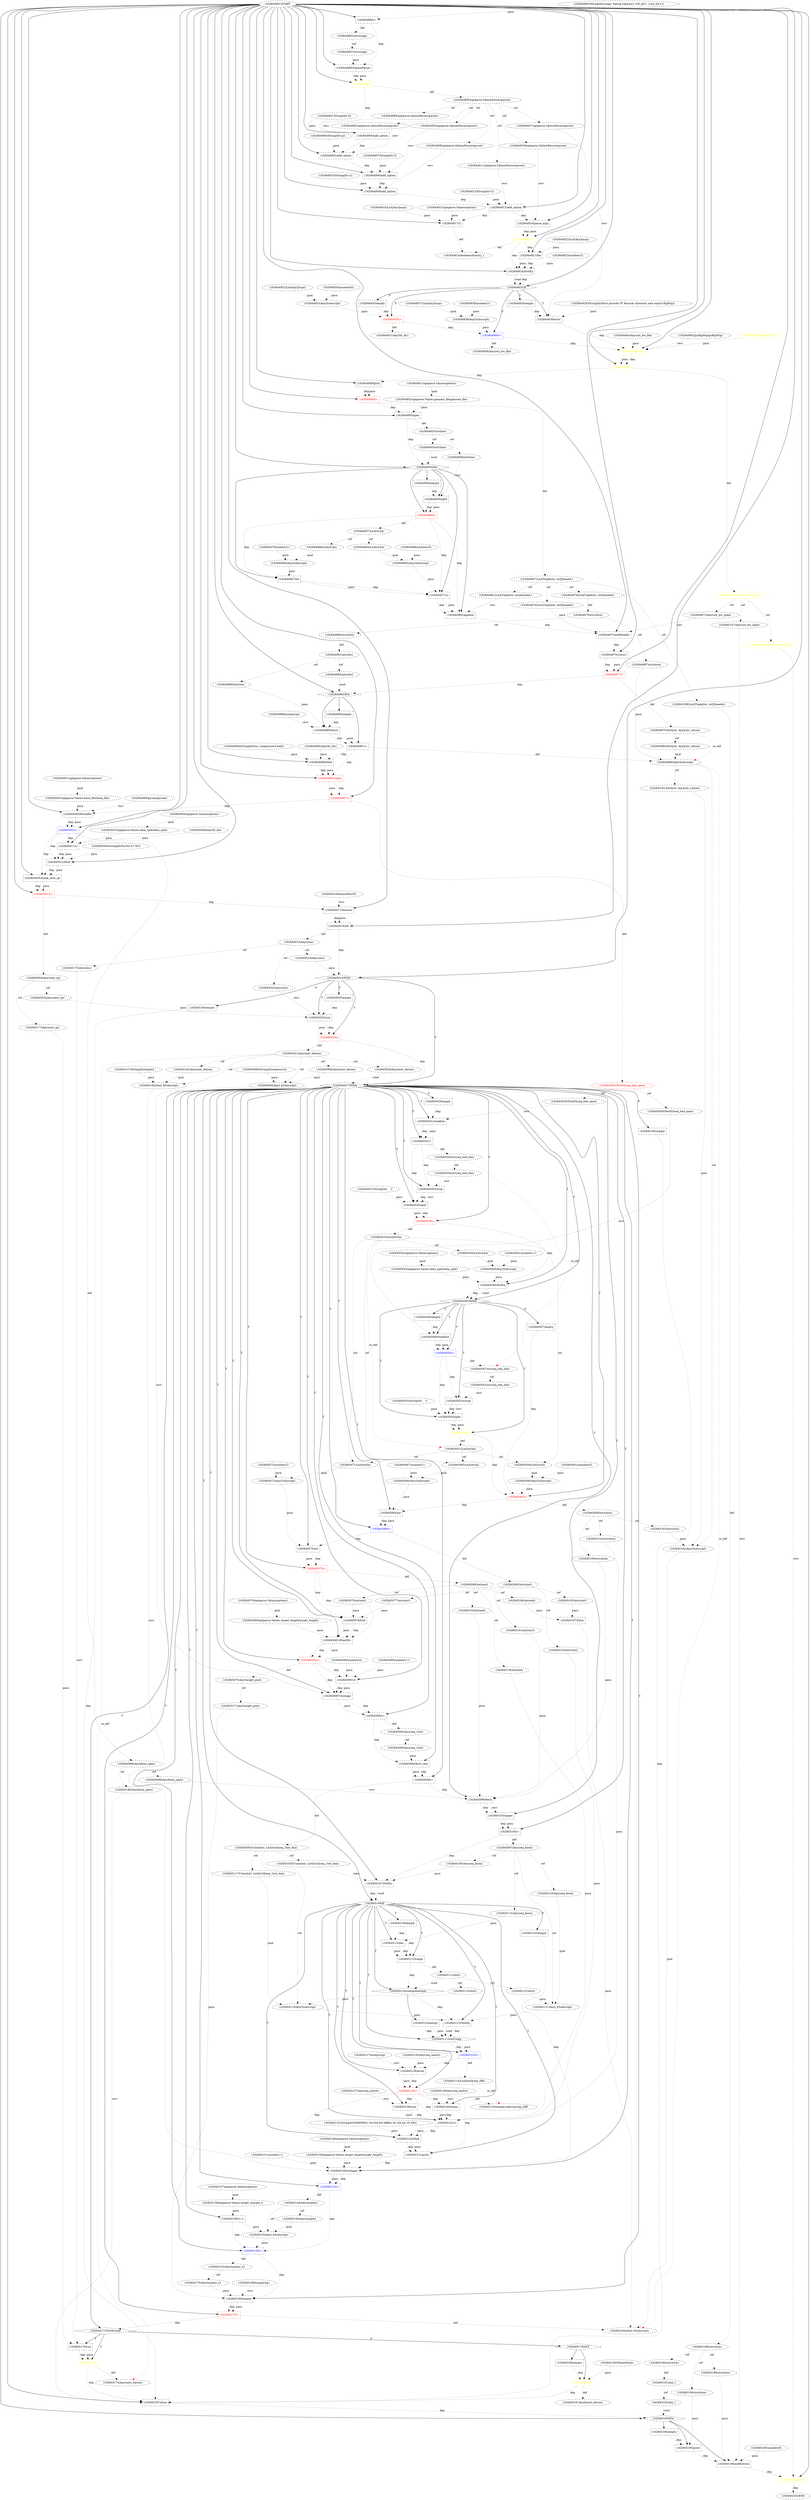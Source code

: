 digraph G {
1 [label="(162845102)int(end)" shape=ellipse style=dashed]
2 [label="(162845052)str(seq_bed_line)" shape=ellipse style=dashed]
3 [label="(162845120)Any(seq_fasta)" shape=ellipse style=dashed]
4 [label="(162845142)Mod" shape=box style=dashed]
5 [label="(162844938)Any(Subscript)" shape=ellipse style=dashed]
6 [label="(162845064)int" shape=box style=dashed]
7 [label="(162845098)Any(fasta_open)" shape=ellipse style=dashed]
8 [label="(162844927)optparse.OptionParser(parser)" shape=ellipse style=dashed]
9 [label="(162844904)String(lit(-g))" shape=ellipse style=dashed]
10 [label="(162845202)close" shape=box style=dashed color=yellow fontcolor=yellow]
11 [label="(162845125)=" shape=box style=dashed color=blue fontcolor=blue]
12 [label="(162844957)List[str](a)" shape=ellipse style=dashed]
13 [label="(162845082)=" shape=box style=dashed color=red fontcolor=red]
14 [label="(162845170)Any(targets_ti)" shape=ellipse style=dashed]
15 [label="(162845095)Any(seq_1hot)" shape=ellipse style=dashed]
16 [label="(162844928)error" shape=box style=dashed]
17 [label="(162845027)While" shape=diamond style=dashed]
18 [label="(162845023)run" shape=box style=dashed]
19 [label="(162845172)=" shape=box style=dashed color=red fontcolor=red]
20 [label="(162845081)FloorDiv" shape=box style=dashed]
21 [label="(162844985)Dict[str, Any](chr_values)" shape=ellipse style=dashed]
22 [label="(162845032)=" shape=box style=dashed color=black fontcolor=black]
23 [label="(162845199)str(chrm)" shape=ellipse style=dashed]
24 [label="(162845161)Dict[str, Any](chr_values)" shape=ellipse style=dashed]
25 [label="(162845115)Any(seq_fasta)" shape=ellipse style=dashed]
26 [label="(162845078)Sub" shape=box style=dashed]
27 [label="(162844921)len" shape=box style=dashed]
28 [label="(162845033)List[str](a)" shape=ellipse style=dashed]
29 [label="(162845132)String(lit(WARNING: %s:%d-%d differs by %d nts (%.4f)))" shape=ellipse style=dashed]
30 [label="(162845171)Any(target_pool)" shape=ellipse style=dashed]
31 [label="(162845021)Any(next_datum)" shape=ellipse style=dashed]
32 [label="(162845183)=" shape=box style=dashed color=yellow fontcolor=yellow]
33 [label="(162845061)number(0)" shape=ellipse style=dashed]
34 [label="(162844968)List[str](a)" shape=ellipse style=dashed]
35 [label="(162845048)TextIO(seq_bed_open)" shape=ellipse style=dashed]
36 [label="(162845152)=" shape=box style=dashed color=blue fontcolor=blue]
37 [label="(162845065)List[str](a)" shape=ellipse style=dashed]
38 [label="(162844972)Any(out_bw_open)" shape=ellipse style=dashed]
39 [label="(162844997)=" shape=box style=dashed color=red fontcolor=red]
40 [label="(162845169)repeat" shape=box style=dashed]
41 [label="(162844945)String(lit(w))" shape=ellipse style=dashed color=yellow fontcolor=yellow]
42 [label="(162844930)empty" shape=box style=dashed]
43 [label="(162845107)NotEq" shape=box style=dashed]
44 [label="(162845106)Any(seq_fasta)" shape=ellipse style=dashed]
45 [label="(162844949)=" shape=box style=dashed color=red fontcolor=red]
46 [label="(162844948)[list]" shape=box style=dashed]
47 [label="(162845059)List[str](a)" shape=ellipse style=dashed]
48 [label="(162844894)=" shape=box style=dashed color=black fontcolor=black]
49 [label="(162845069)int(end)" shape=ellipse style=dashed]
50 [label="(162845198)addEntries" shape=box style=dashed]
51 [label="(162845099)fetch" shape=box style=dashed]
52 [label="(162844932)List[Any](args)" shape=ellipse style=dashed]
53 [label="(162845108)If" shape=diamond style=dashed]
54 [label="(162844966)number(0)" shape=ellipse style=dashed]
55 [label="(162844969)Any(Subscript)" shape=ellipse style=dashed]
56 [label="(162845180)empty" shape=box style=dashed]
57 [label="(162845184)empty" shape=box style=dashed]
58 [label="(162845129)Any(seq_match)" shape=ellipse style=dashed]
59 [label="(162844988)numpy(np)" shape=ellipse style=dashed]
60 [label="(162845097)Any(seq_fasta)" shape=ellipse style=dashed]
61 [label="(162844918)optparse.OptionParser(parser)" shape=ellipse style=dashed]
62 [label="(162845036)split" shape=box style=dashed]
63 [label="(162844929)String(lit(Must provide TF Records directory and output BigWig))" shape=ellipse style=dashed]
64 [label="(162844971)()" shape=box style=dashed]
65 [label="(162845131)print" shape=box style=dashed]
66 [label="(162844993)open" shape=box style=dashed color=red fontcolor=red]
67 [label="(162845047)str(seq_bed_line)" shape=ellipse style=dashed]
68 [label="(162845165)int(start)" shape=ellipse style=dashed]
69 [label="(162845162)Any(Subscript)" shape=ellipse style=dashed]
70 [label="(162845195)print" shape=box style=dashed]
71 [label="(162845008)Any(tfr_dir)" shape=ellipse style=dashed]
72 [label="(162845005)make_next_op" shape=box style=dashed]
73 [label="(162844959)split" shape=box style=dashed]
74 [label="(162845016)tensorflow(tf)" shape=ellipse style=dashed]
75 [label="(162845014)With" shape=diamond style=dashed]
76 [label="(162844978)List[Tuple[str, int]](header)" shape=ellipse style=dashed]
77 [label="(162844981)int(clen)" shape=ellipse style=dashed]
78 [label="(162844970)number(1)" shape=ellipse style=dashed]
79 [label="(162845019)Any(sess)" shape=ellipse style=dashed]
80 [label="(162845042)optparse.Values(options)" shape=ellipse style=dashed]
81 [label="(162845020)empty" shape=box style=dashed]
82 [label="(162845057)empty" shape=box style=dashed]
83 [label="(162845147)String(lit(target))" shape=ellipse style=dashed]
84 [label="(162844898)=" shape=box style=dashed color=yellow fontcolor=yellow]
85 [label="(162845002)optparse.Values.fasta_file(fasta_file)" shape=ellipse style=dashed]
86 [label="(162845181)bool(next_datum)" shape=ellipse style=dashed]
87 [label="(162845050)=" shape=box style=dashed color=blue fontcolor=blue]
88 [label="(162844951)optparse.Values(options)" shape=ellipse style=dashed]
89 [label="(162845015)Any(sess)" shape=ellipse style=dashed]
90 [label="(162845168)numpy(np)" shape=ellipse style=dashed]
91 [label="(162844952)optparse.Values.genome_file(genome_file)" shape=ellipse style=dashed]
92 [label="(162844931)Any(tfr_dir)" shape=ellipse style=dashed]
93 [label="(162845084)Any(next_datum)" shape=ellipse style=dashed]
94 [label="(162845166)int(end)" shape=ellipse style=dashed]
95 [label="(162845025)=" shape=box style=dashed color=red fontcolor=red]
96 [label="(162845154)Any(targets)" shape=ellipse style=dashed]
97 [label="(162845103)upper" shape=box style=dashed]
98 [label="(162844937)List[Any](args)" shape=ellipse style=dashed]
99 [label="(162845045)While" shape=diamond style=dashed]
100 [label="(162845143)empty" shape=box style=dashed]
101 [label="(162844916)List[Any](args)" shape=ellipse style=dashed]
102 [label="(162845079)optparse.Values(options)" shape=ellipse style=dashed]
103 [label="(162844958)str(line)" shape=ellipse style=dashed]
104 [label="(162844964)List[str](a)" shape=ellipse style=dashed]
105 [label="(162844905)optparse.OptionParser(parser)" shape=ellipse style=dashed]
106 [label="(162844977)=" shape=box style=dashed color=red fontcolor=red]
107 [label="(162845123)NotEq" shape=box style=dashed]
108 [label="(162844893)String(lit(usage: %prog [options] <tfr_dir> <out_bw>))" shape=ellipse style=dashed]
109 [label="(162845037)String(lit(	))" shape=ellipse style=dashed]
110 [label="(162845189)str(chrm)" shape=ellipse style=dashed]
111 [label="(162845031)readline" shape=box style=dashed]
112 [label="(162845043)optparse.Values.data_split(data_split)" shape=ellipse style=dashed]
113 [label="(162844915)optparse.Values(options)" shape=ellipse style=dashed]
114 [label="(162845191)int(_)" shape=ellipse style=dashed]
115 [label="(162844895)optparse.OptionParser(parser)" shape=ellipse style=dashed]
116 [label="(162845104)=" shape=box style=dashed color=black fontcolor=black]
117 [label="(162844914)boolean(dummy_)" shape=ellipse style=dashed]
118 [label="(162844891)START" style=dashed]
119 [label="(162845111)ListComp" shape=diamond style=dashed]
120 [label="(162845145)Any(next_datum)" shape=ellipse style=dashed]
121 [label="(162844961)List[Tuple[str, int]](header)" shape=ellipse style=dashed]
122 [label="(162844967)int" shape=box style=dashed]
123 [label="(162845029)str(seq_bed_line)" shape=ellipse style=dashed]
124 [label="(162844954)str(line)" shape=ellipse style=dashed]
125 [label="(162845114)len" shape=box style=dashed]
126 [label="(162845091)()" shape=box style=dashed]
127 [label="(162845176)run" shape=box style=dashed]
128 [label="(162844910)String(lit(-s))" shape=ellipse style=dashed]
129 [label="(162844994)String(lit(%s/../sequences0.bed))" shape=ellipse style=dashed]
130 [label="(162844999)pysam(pysam)" shape=ellipse style=dashed]
131 [label="(162845158)optparse.Values.target_i(target_i)" shape=ellipse style=dashed]
132 [label="(162845117)Union[str, List[str]](seq_1hot_dna)" shape=ellipse style=dashed]
133 [label="(162845187)close" shape=box style=dashed]
134 [label="(162844944)Any(out_bw_file)" shape=ellipse style=dashed]
135 [label="(162844974)List[Tuple[str, int]](header)" shape=ellipse style=dashed]
136 [label="(162844912)add_option" shape=box style=dashed]
137 [label="(162845026)Any(next_datum)" shape=ellipse style=dashed]
138 [label="(162845076)int(end)" shape=ellipse style=dashed]
139 [label="(162845167)Slice" shape=box style=dashed]
140 [label="(162845056)=" shape=box style=dashed color=yellow fontcolor=yellow]
141 [label="(162844982)int(clen)" shape=ellipse style=dashed]
142 [label="(162844996)Mod" shape=box style=dashed]
143 [label="(162845051)List[str](a)" shape=ellipse style=dashed]
144 [label="(162845113)range" shape=box style=dashed]
145 [label="(162845071)List[str](a)" shape=ellipse style=dashed]
146 [label="(162844926)empty" shape=box style=dashed]
147 [label="(162845144)Any(targets)" shape=ellipse style=dashed]
148 [label="(162845160)=" shape=box style=dashed color=blue fontcolor=blue]
149 [label="(162845182)False(False)" shape=ellipse style=dashed]
150 [label="(162844986)Any(Subscript)" shape=ellipse style=dashed]
151 [label="(162845013)=" shape=box style=dashed color=red fontcolor=red]
152 [label="(162844934)number(0)" shape=ellipse style=dashed]
153 [label="(162845004)Any(next_op)" shape=ellipse style=dashed]
154 [label="(162845137)Any(seq_match)" shape=ellipse style=dashed]
155 [label="(162845041)number(-1)" shape=ellipse style=dashed]
156 [label="(162845058)str(chrm)" shape=ellipse style=dashed]
157 [label="(162844960)=" shape=box style=dashed color=red fontcolor=red]
158 [label="(162845200)number(0)" shape=ellipse style=dashed]
159 [label="(162845090)number(4)" shape=ellipse style=dashed]
160 [label="(162845022)Any(sess)" shape=ellipse style=dashed]
161 [label="(162845128)array" shape=box style=dashed]
162 [label="(162844900)add_option" shape=box style=dashed]
163 [label="(162844925)If" shape=diamond style=dashed]
164 [label="(162845039)List[str](a)" shape=ellipse style=dashed]
165 [label="(162844990)int(clen)" shape=ellipse style=dashed]
166 [label="(162844902)optparse.OptionParser(parser)" shape=ellipse style=dashed]
167 [label="(162844991)=" shape=box style=dashed color=black fontcolor=black]
168 [label="(162845024)Any(next_op)" shape=ellipse style=dashed]
169 [label="(162845194)empty" shape=box style=dashed]
170 [label="(162844998)Any(fasta_open)" shape=ellipse style=dashed]
171 [label="(162844943)open" shape=box style=dashed color=yellow fontcolor=yellow]
172 [label="(162845124)empty" shape=box style=dashed]
173 [label="(162844911)optparse.OptionParser(parser)" shape=ellipse style=dashed]
174 [label="(162845040)Any(Subscript)" shape=ellipse style=dashed]
175 [label="(162845178)=" shape=box style=dashed color=yellow fontcolor=yellow]
176 [label="(162844940)=" shape=box style=dashed color=blue fontcolor=blue]
177 [label="(162844909)add_option" shape=box style=dashed]
178 [label="(162845038)=" shape=box style=dashed color=red fontcolor=red]
179 [label="(162845074)=" shape=box style=dashed color=red fontcolor=red]
180 [label="(162845105)Union[str, List[str]](seq_1hot_dna)" shape=ellipse style=dashed]
181 [label="(162845175)Any(sess)" shape=ellipse style=dashed]
182 [label="(162844939)number(1)" shape=ellipse style=dashed]
183 [label="(162845092)=" shape=box style=dashed color=black fontcolor=black]
184 [label="(162844892)str(usage)" shape=ellipse style=dashed]
185 [label="(162844933)Any(Subscript)" shape=ellipse style=dashed]
186 [label="(162845192)int(_)" shape=ellipse style=dashed]
187 [label="(162845077)int(start)" shape=ellipse style=dashed]
188 [label="(162845190)str(chrm)" shape=ellipse style=dashed]
189 [label="(162844907)String(lit(-l))" shape=ellipse style=dashed]
190 [label="(162845012)Mod" shape=box style=dashed]
191 [label="(162845055)String(lit(	))" shape=ellipse style=dashed]
192 [label="(162844989)zeros" shape=box style=dashed]
193 [label="(162845060)Any(Subscript)" shape=ellipse style=dashed]
194 [label="(162845138)sum" shape=box style=dashed]
195 [label="(162845134)str(chrm)" shape=ellipse style=dashed]
196 [label="(162844946)=" shape=box style=dashed color=yellow fontcolor=yellow]
197 [label="(162844975)Dict[str, Any](chr_values)" shape=ellipse style=dashed]
198 [label="(162845068)=" shape=box style=dashed color=blue fontcolor=blue]
199 [label="(162844992)TextIO(seq_bed_open)" shape=ellipse style=dashed color=red fontcolor=red]
200 [label="(162845053)rstrip" shape=box style=dashed]
201 [label="(162844935)=" shape=box style=dashed color=red fontcolor=red]
202 [label="(162844995)Any(tfr_dir)" shape=ellipse style=dashed]
203 [label="(162845054)split" shape=box style=dashed]
204 [label="(162845150)optparse.Values.target_length(target_length)" shape=ellipse style=dashed]
205 [label="(162845163)str(chrm)" shape=ellipse style=dashed]
206 [label="(162845197)Any(out_bw_open)" shape=ellipse style=dashed]
207 [label="(162845046)empty" shape=box style=dashed]
208 [label="(162845159)<:>" shape=box style=dashed]
209 [label="(162845110)List[bool](seq_diff)" shape=ellipse style=dashed]
210 [label="(162845177)Any(next_op)" shape=ellipse style=dashed]
211 [label="(162844980)str(chrm)" shape=ellipse style=dashed]
212 [label="(162844919)parse_args" shape=box style=dashed]
213 [label="(162844913)String(lit(-t))" shape=ellipse style=dashed]
214 [label="(162845006)String(lit(%s/%s-0-*.tfr))" shape=ellipse style=dashed]
215 [label="(162845101)int(start)" shape=ellipse style=dashed]
216 [label="(162845086)String(lit(sequence))" shape=ellipse style=dashed]
217 [label="(162845122)int(i)" shape=ellipse style=dashed]
218 [label="(162845080)optparse.Values.target_length(target_length)" shape=ellipse style=dashed]
219 [label="(162844903)add_option" shape=box style=dashed]
220 [label="(162845094)hot1_dna" shape=box style=dashed]
221 [label="(162845174)Any(next_datum)" shape=ellipse style=dashed]
222 [label="(162845062)=" shape=box style=dashed color=red fontcolor=red]
223 [label="(162844922)List[Any](args)" shape=ellipse style=dashed]
224 [label="(162845096)=" shape=box style=dashed color=black fontcolor=black]
225 [label="(162844962)append" shape=box style=dashed]
226 [label="(162845085)Any[.](Subscript)" shape=ellipse style=dashed]
227 [label="(162845186)Any(fasta_open)" shape=ellipse style=dashed]
228 [label="(162845028)empty" shape=box style=dashed]
229 [label="(162845196)str(chrm)" shape=ellipse style=dashed]
230 [label="(162845112)int(i)" shape=ellipse style=dashed]
231 [label="(162845135)int(start)" shape=ellipse style=dashed]
232 [label="(162844953)str(line)" shape=ellipse style=dashed]
233 [label="(162845072)Any(Subscript)" shape=ellipse style=dashed]
234 [label="(162844947)List[Tuple[str, int]](header)" shape=ellipse style=dashed]
235 [label="(162845001)optparse.Values(options)" shape=ellipse style=dashed]
236 [label="(162845157)optparse.Values(options)" shape=ellipse style=dashed]
237 [label="(162844906)add_option" shape=box style=dashed]
238 [label="(162845127)numpy(np)" shape=ellipse style=dashed]
239 [label="(162844936)Any(out_bw_file)" shape=ellipse style=dashed]
240 [label="(162845140)mean" shape=box style=dashed]
241 [label="(162845139)Any(seq_match)" shape=ellipse style=dashed]
242 [label="(162845155)Any[.](Subscript)" shape=ellipse style=dashed]
243 [label="(162845193)For" shape=diamond style=dashed]
244 [label="(162844950)open" shape=box style=dashed]
245 [label="(162844976){new}" shape=box style=dashed]
246 [label="(162844908)optparse.OptionParser(parser)" shape=ellipse style=dashed]
247 [label="(162844920)=" shape=box style=dashed color=yellow fontcolor=yellow]
248 [label="(162845153)Any(targets_ti)" shape=ellipse style=dashed]
249 [label="(162845151)number(-1)" shape=ellipse style=dashed]
250 [label="(162845070)int" shape=box style=dashed]
251 [label="(162844965)Any(Subscript)" shape=ellipse style=dashed]
252 [label="(162845030)TextIO(seq_bed_open)" shape=ellipse style=dashed]
253 [label="(162844941)Any(out_bw_open)" shape=ellipse style=dashed color=yellow fontcolor=yellow]
254 [label="(162845149)optparse.Values(options)" shape=ellipse style=dashed]
255 [label="(162845049)readline" shape=box style=dashed]
256 [label="(162845141)()" shape=box style=dashed]
257 [label="(162844973)addHeader" shape=box style=dashed]
258 [label="(162845093)Union[str, List[str]](seq_1hot_dna)" shape=ellipse style=dashed]
259 [label="(162845087)reshape" shape=box style=dashed]
260 [label="(162845044)NotEq" shape=box style=dashed]
261 [label="(162845009)optparse.Values(options)" shape=ellipse style=dashed]
262 [label="(162844979)str(chrm)" shape=ellipse style=dashed]
263 [label="(162845066)Any(Subscript)" shape=ellipse style=dashed]
264 [label="(162845126)numpy.ndarray(seq_diff)" shape=ellipse style=dashed]
265 [label="(162845203)END" style=dashed]
266 [label="(162845017)Session" shape=box style=dashed]
267 [label="(162844987)str(chrm)" shape=ellipse style=dashed]
268 [label="(162845018)AS" shape=box style=dashed]
269 [label="(162845146)Any[.](Subscript)" shape=ellipse style=dashed]
270 [label="(162845034)str(seq_bed_line)" shape=ellipse style=dashed]
271 [label="(162845116)comprehension" shape=diamond style=dashed]
272 [label="(162845035)rstrip" shape=box style=dashed]
273 [label="(162845083)Any(seq_1hot)" shape=ellipse style=dashed]
274 [label="(162844896)OptionParser" shape=box style=dashed]
275 [label="(162844942)pyBigWig(pyBigWig)" shape=ellipse style=dashed]
276 [label="(162845010)optparse.Values.data_split(data_split)" shape=ellipse style=dashed]
277 [label="(162845164)Any[.](Subscript)" shape=ellipse style=dashed]
278 [label="(162845179)AST" shape=diamond style=dashed]
279 [label="(162845148)reshape" shape=box style=dashed]
280 [label="(162845188)List[Tuple[str, int]](header)" shape=ellipse style=dashed]
281 [label="(162844917)()" shape=box style=dashed]
282 [label="(162845089)number(-1)" shape=ellipse style=dashed]
283 [label="(162844984)empty" shape=box style=dashed]
284 [label="(162845067)number(1)" shape=ellipse style=dashed]
285 [label="(162844955)For" shape=diamond style=dashed]
286 [label="(162844899)optparse.OptionParser(parser)" shape=ellipse style=dashed]
287 [label="(162845003)=" shape=box style=dashed color=blue fontcolor=blue]
288 [label="(162844956)empty" shape=box style=dashed]
289 [label="(162845121)Any[.](Subscript)" shape=ellipse style=dashed]
290 [label="(162845130)=" shape=box style=dashed color=red fontcolor=red]
291 [label="(162844983)For" shape=diamond style=dashed]
292 [label="(162845118)Any(Subscript)" shape=ellipse style=dashed]
293 [label="(162844924)NotEq" shape=box style=dashed]
294 [label="(162845119)int(i)" shape=ellipse style=dashed]
295 [label="(162845136)int(end)" shape=ellipse style=dashed]
296 [label="(162845185)empty" shape=box style=dashed]
297 [label="(162845109)empty" shape=box style=dashed]
298 [label="(162845201)Any(out_bw_open)" shape=ellipse style=dashed color=yellow fontcolor=yellow]
299 [label="(162845100)str(chrm)" shape=ellipse style=dashed]
300 [label="(162844923)number(2)" shape=ellipse style=dashed]
301 [label="(162845075)Any(target_pool)" shape=ellipse style=dashed]
302 [label="(162844901)String(lit(-f))" shape=ellipse style=dashed]
303 [label="(162845000)Fastafile" shape=box style=dashed]
304 [label="(162845011)()" shape=box style=dashed]
305 [label="(162845063)int(start)" shape=ellipse style=dashed]
306 [label="(162844897)str(usage)" shape=ellipse style=dashed]
307 [label="(162845173)TryExcept" shape=diamond style=dashed]
308 [label="(162845073)number(2)" shape=ellipse style=dashed]
49 -> 1 [label="ref" style=dotted];
67 -> 2 [label="ref" style=dotted];
60 -> 3 [label="ref" style=dotted];
53 -> 4 [label="T"];
29 -> 4 [label="para" style=dotted];
256 -> 4 [label="dep" style=dotted];
256 -> 4 [label="para" style=dotted];
290 -> 4 [label="dep" style=dotted];
98 -> 5 [label="qual" style=dotted];
182 -> 5 [label="para" style=dotted];
17 -> 6 [label="T"];
263 -> 6 [label="para" style=dotted];
222 -> 6 [label="dep" style=dotted];
170 -> 7 [label="ref" style=dotted];
115 -> 8 [label="ref" style=dotted];
118 -> 10 [label="" style=solid];
298 -> 10 [label="recv" style=dotted];
50 -> 10 [label="dep" style=dotted];
53 -> 11 [label="T"];
119 -> 11 [label="dep" style=dotted];
119 -> 11 [label="para" style=dotted];
157 -> 12 [label="def" style=dotted];
17 -> 13 [label="T"];
20 -> 13 [label="dep" style=dotted];
20 -> 13 [label="para" style=dotted];
248 -> 14 [label="ref" style=dotted];
273 -> 15 [label="ref" style=dotted];
163 -> 16 [label="T"];
8 -> 16 [label="recv" style=dotted];
63 -> 16 [label="para" style=dotted];
146 -> 16 [label="dep" style=dotted];
75 -> 17 [label="T"];
137 -> 17 [label="cond" style=dotted];
95 -> 17 [label="dep" style=dotted];
75 -> 18 [label="T"];
160 -> 18 [label="recv" style=dotted];
168 -> 18 [label="para" style=dotted];
81 -> 18 [label="dep" style=dotted];
17 -> 19 [label="T"];
40 -> 19 [label="dep" style=dotted];
40 -> 19 [label="para" style=dotted];
17 -> 20 [label="T"];
26 -> 20 [label="dep" style=dotted];
26 -> 20 [label="para" style=dotted];
218 -> 20 [label="para" style=dotted];
179 -> 20 [label="dep" style=dotted];
197 -> 21 [label="ref" style=dotted];
17 -> 22 [label="T"];
111 -> 22 [label="dep" style=dotted];
111 -> 22 [label="para" style=dotted];
110 -> 23 [label="ref" style=dotted];
150 -> 24 [label="ref" style=dotted];
60 -> 25 [label="ref" style=dotted];
17 -> 26 [label="T"];
138 -> 26 [label="para" style=dotted];
187 -> 26 [label="para" style=dotted];
179 -> 26 [label="dep" style=dotted];
118 -> 27 [label="" style=solid];
223 -> 27 [label="para" style=dotted];
247 -> 27 [label="dep" style=dotted];
178 -> 28 [label="def" style=dotted];
301 -> 30 [label="ref" style=dotted];
95 -> 31 [label="def" style=dotted];
278 -> 32 [label="" style=solid];
149 -> 32 [label="para" style=dotted];
56 -> 32 [label="dep" style=dotted];
12 -> 34 [label="ref" style=dotted];
199 -> 35 [label="ref" style=dotted];
17 -> 36 [label="T"];
279 -> 36 [label="dep" style=dotted];
279 -> 36 [label="para" style=dotted];
28 -> 37 [label="ref" style=dotted];
143 -> 37 [label="ref" style=dotted];
253 -> 38 [label="ref" style=dotted];
118 -> 39 [label="" style=solid];
66 -> 39 [label="dep" style=dotted];
66 -> 39 [label="para" style=dotted];
17 -> 40 [label="T"];
90 -> 40 [label="recv" style=dotted];
14 -> 40 [label="para" style=dotted];
30 -> 40 [label="para" style=dotted];
148 -> 40 [label="dep" style=dotted];
163 -> 42 [label="F"];
17 -> 43 [label="T"];
180 -> 43 [label="para" style=dotted];
44 -> 43 [label="para" style=dotted];
116 -> 43 [label="dep" style=dotted];
60 -> 44 [label="ref" style=dotted];
118 -> 45 [label="" style=solid];
46 -> 45 [label="dep" style=dotted];
46 -> 45 [label="para" style=dotted];
118 -> 46 [label="" style=solid];
196 -> 46 [label="dep" style=dotted];
28 -> 47 [label="ref" style=dotted];
143 -> 47 [label="ref" style=dotted];
118 -> 48 [label="" style=solid];
108 -> 48 [label="para" style=dotted];
179 -> 49 [label="def" style=dotted];
243 -> 50 [label="" style=solid];
206 -> 50 [label="recv" style=dotted];
23 -> 50 [label="para" style=dotted];
158 -> 50 [label="para" style=dotted];
70 -> 50 [label="dep" style=dotted];
17 -> 51 [label="T"];
7 -> 51 [label="recv" style=dotted];
299 -> 51 [label="para" style=dotted];
215 -> 51 [label="para" style=dotted];
1 -> 51 [label="para" style=dotted];
224 -> 51 [label="dep" style=dotted];
17 -> 53 [label="T"];
43 -> 53 [label="dep" style=dotted];
43 -> 53 [label="cond" style=dotted];
34 -> 55 [label="qual" style=dotted];
78 -> 55 [label="para" style=dotted];
278 -> 56 [label="" style=solid];
17 -> 57 [label="F"];
116 -> 60 [label="def" style=dotted];
115 -> 61 [label="ref" style=dotted];
17 -> 62 [label="T"];
272 -> 62 [label="dep" style=dotted];
272 -> 62 [label="recv" style=dotted];
109 -> 62 [label="para" style=dotted];
22 -> 62 [label="dep" style=dotted];
285 -> 64 [label="" style=solid];
251 -> 64 [label="para" style=dotted];
122 -> 64 [label="dep" style=dotted];
122 -> 64 [label="para" style=dotted];
157 -> 64 [label="dep" style=dotted];
53 -> 65 [label="T"];
4 -> 65 [label="dep" style=dotted];
4 -> 65 [label="para" style=dotted];
290 -> 65 [label="dep" style=dotted];
118 -> 66 [label="" style=solid];
142 -> 66 [label="dep" style=dotted];
142 -> 66 [label="para" style=dotted];
167 -> 66 [label="dep" style=dotted];
87 -> 67 [label="def" style=dotted];
123 -> 67 [label="re_def" style=dotted color=red];
305 -> 68 [label="ref" style=dotted];
24 -> 69 [label="qual" style=dotted];
205 -> 69 [label="para" style=dotted];
150 -> 69 [label="ref" style=dotted];
243 -> 70 [label="" style=solid];
229 -> 70 [label="para" style=dotted];
169 -> 70 [label="dep" style=dotted];
118 -> 72 [label="" style=solid];
190 -> 72 [label="dep" style=dotted];
190 -> 72 [label="para" style=dotted];
287 -> 72 [label="dep" style=dotted];
285 -> 73 [label="" style=solid];
103 -> 73 [label="recv" style=dotted];
288 -> 73 [label="dep" style=dotted];
118 -> 75 [label="" style=solid];
268 -> 75 [label="dep" style=dotted];
79 -> 75 [label="para" style=dotted];
234 -> 76 [label="ref" style=dotted];
211 -> 77 [label="def" style=dotted];
89 -> 79 [label="ref" style=dotted];
75 -> 81 [label="T"];
99 -> 82 [label="F"];
118 -> 84 [label="" style=solid];
274 -> 84 [label="dep" style=dotted];
274 -> 84 [label="para" style=dotted];
235 -> 85 [label="qual" style=dotted];
32 -> 86 [label="def" style=dotted];
99 -> 87 [label="T"];
255 -> 87 [label="dep" style=dotted];
255 -> 87 [label="para" style=dotted];
268 -> 89 [label="def" style=dotted];
88 -> 91 [label="qual" style=dotted];
201 -> 92 [label="def" style=dotted];
31 -> 93 [label="ref" style=dotted];
49 -> 94 [label="ref" style=dotted];
75 -> 95 [label="T"];
18 -> 95 [label="dep" style=dotted];
18 -> 95 [label="para" style=dotted];
147 -> 96 [label="ref" style=dotted];
17 -> 97 [label="T"];
51 -> 97 [label="dep" style=dotted];
51 -> 97 [label="recv" style=dotted];
17 -> 99 [label="T"];
260 -> 99 [label="dep" style=dotted];
260 -> 99 [label="cond" style=dotted];
53 -> 100 [label="F"];
232 -> 103 [label="ref" style=dotted];
12 -> 104 [label="ref" style=dotted];
115 -> 105 [label="ref" style=dotted];
118 -> 106 [label="" style=solid];
245 -> 106 [label="dep" style=dotted];
245 -> 106 [label="para" style=dotted];
53 -> 107 [label="T"];
292 -> 107 [label="para" style=dotted];
289 -> 107 [label="para" style=dotted];
271 -> 107 [label="dep" style=dotted];
280 -> 110 [label="def" style=dotted];
17 -> 111 [label="T"];
252 -> 111 [label="recv" style=dotted];
228 -> 111 [label="dep" style=dotted];
80 -> 112 [label="qual" style=dotted];
188 -> 114 [label="def" style=dotted];
84 -> 115 [label="def" style=dotted];
17 -> 116 [label="T"];
97 -> 116 [label="dep" style=dotted];
97 -> 116 [label="para" style=dotted];
281 -> 117 [label="def" style=dotted];
247 -> 117 [label="def" style=dotted];
53 -> 119 [label="T"];
107 -> 119 [label="dep" style=dotted];
107 -> 119 [label="cond" style=dotted];
172 -> 119 [label="dep" style=dotted];
172 -> 119 [label="para" style=dotted];
31 -> 120 [label="ref" style=dotted];
234 -> 121 [label="ref" style=dotted];
285 -> 122 [label="" style=solid];
55 -> 122 [label="para" style=dotted];
157 -> 122 [label="dep" style=dotted];
22 -> 123 [label="def" style=dotted];
232 -> 124 [label="ref" style=dotted];
53 -> 125 [label="T"];
25 -> 125 [label="para" style=dotted];
297 -> 125 [label="dep" style=dotted];
17 -> 126 [label="T"];
282 -> 126 [label="para" style=dotted];
159 -> 126 [label="para" style=dotted];
13 -> 126 [label="dep" style=dotted];
307 -> 127 [label="T"];
181 -> 127 [label="recv" style=dotted];
210 -> 127 [label="para" style=dotted];
236 -> 131 [label="qual" style=dotted];
258 -> 132 [label="ref" style=dotted];
118 -> 133 [label="" style=solid];
227 -> 133 [label="recv" style=dotted];
57 -> 133 [label="dep" style=dotted];
32 -> 133 [label="dep" style=dotted];
175 -> 133 [label="dep" style=dotted];
296 -> 133 [label="dep" style=dotted];
234 -> 135 [label="ref" style=dotted];
118 -> 136 [label="" style=solid];
173 -> 136 [label="recv" style=dotted];
213 -> 136 [label="para" style=dotted];
177 -> 136 [label="dep" style=dotted];
31 -> 137 [label="ref" style=dotted];
49 -> 138 [label="ref" style=dotted];
68 -> 139 [label="para" style=dotted];
94 -> 139 [label="para" style=dotted];
99 -> 140 [label="T"];
203 -> 140 [label="dep" style=dotted];
203 -> 140 [label="para" style=dotted];
77 -> 141 [label="ref" style=dotted];
118 -> 142 [label="" style=solid];
129 -> 142 [label="para" style=dotted];
202 -> 142 [label="para" style=dotted];
167 -> 142 [label="dep" style=dotted];
140 -> 143 [label="def" style=dotted];
28 -> 143 [label="re_def" style=dotted color=red];
53 -> 144 [label="T"];
125 -> 144 [label="dep" style=dotted];
125 -> 144 [label="para" style=dotted];
297 -> 144 [label="dep" style=dotted];
28 -> 145 [label="ref" style=dotted];
143 -> 145 [label="ref" style=dotted];
163 -> 146 [label="T"];
36 -> 147 [label="def" style=dotted];
17 -> 148 [label="T"];
208 -> 148 [label="dep" style=dotted];
242 -> 148 [label="para" style=dotted];
36 -> 148 [label="dep" style=dotted];
21 -> 150 [label="qual" style=dotted];
267 -> 150 [label="para" style=dotted];
167 -> 150 [label="def" style=dotted];
197 -> 150 [label="re_def" style=dotted color=red];
118 -> 151 [label="" style=solid];
72 -> 151 [label="dep" style=dotted];
72 -> 151 [label="para" style=dotted];
151 -> 153 [label="def" style=dotted];
222 -> 156 [label="def" style=dotted];
285 -> 157 [label="" style=solid];
73 -> 157 [label="dep" style=dotted];
73 -> 157 [label="para" style=dotted];
89 -> 160 [label="ref" style=dotted];
53 -> 161 [label="T"];
238 -> 161 [label="recv" style=dotted];
58 -> 161 [label="para" style=dotted];
11 -> 161 [label="dep" style=dotted];
118 -> 162 [label="" style=solid];
286 -> 162 [label="recv" style=dotted];
302 -> 162 [label="para" style=dotted];
84 -> 162 [label="dep" style=dotted];
118 -> 163 [label="" style=solid];
293 -> 163 [label="dep" style=dotted];
293 -> 163 [label="cond" style=dotted];
28 -> 164 [label="ref" style=dotted];
77 -> 165 [label="ref" style=dotted];
115 -> 166 [label="ref" style=dotted];
291 -> 167 [label="" style=solid];
192 -> 167 [label="dep" style=dotted];
192 -> 167 [label="para" style=dotted];
153 -> 168 [label="ref" style=dotted];
243 -> 169 [label="" style=solid];
287 -> 170 [label="def" style=dotted];
118 -> 171 [label="" style=solid];
275 -> 171 [label="recv" style=dotted];
134 -> 171 [label="para" style=dotted];
41 -> 171 [label="para" style=dotted];
16 -> 171 [label="dep" style=dotted];
176 -> 171 [label="dep" style=dotted];
271 -> 172 [label="" style=solid];
115 -> 173 [label="ref" style=dotted];
164 -> 174 [label="qual" style=dotted];
155 -> 174 [label="para" style=dotted];
307 -> 175 [label="T"];
127 -> 175 [label="dep" style=dotted];
127 -> 175 [label="para" style=dotted];
163 -> 176 [label="F"];
5 -> 176 [label="para" style=dotted];
201 -> 176 [label="dep" style=dotted];
118 -> 177 [label="" style=solid];
246 -> 177 [label="recv" style=dotted];
128 -> 177 [label="para" style=dotted];
237 -> 177 [label="dep" style=dotted];
17 -> 178 [label="T"];
62 -> 178 [label="dep" style=dotted];
62 -> 178 [label="para" style=dotted];
17 -> 179 [label="T"];
250 -> 179 [label="dep" style=dotted];
250 -> 179 [label="para" style=dotted];
258 -> 180 [label="ref" style=dotted];
89 -> 181 [label="ref" style=dotted];
17 -> 183 [label="T"];
259 -> 183 [label="dep" style=dotted];
259 -> 183 [label="para" style=dotted];
48 -> 184 [label="def" style=dotted];
52 -> 185 [label="qual" style=dotted];
152 -> 185 [label="para" style=dotted];
114 -> 186 [label="ref" style=dotted];
305 -> 187 [label="ref" style=dotted];
110 -> 188 [label="ref" style=dotted];
118 -> 190 [label="" style=solid];
214 -> 190 [label="para" style=dotted];
304 -> 190 [label="dep" style=dotted];
304 -> 190 [label="para" style=dotted];
287 -> 190 [label="dep" style=dotted];
291 -> 192 [label="" style=solid];
59 -> 192 [label="recv" style=dotted];
165 -> 192 [label="para" style=dotted];
283 -> 192 [label="dep" style=dotted];
47 -> 193 [label="qual" style=dotted];
33 -> 193 [label="para" style=dotted];
53 -> 194 [label="T"];
154 -> 194 [label="recv" style=dotted];
290 -> 194 [label="dep" style=dotted];
156 -> 195 [label="ref" style=dotted];
118 -> 196 [label="" style=solid];
171 -> 196 [label="dep" style=dotted];
171 -> 196 [label="para" style=dotted];
106 -> 197 [label="def" style=dotted];
17 -> 198 [label="T"];
6 -> 198 [label="dep" style=dotted];
6 -> 198 [label="para" style=dotted];
39 -> 199 [label="def" style=dotted];
99 -> 200 [label="T"];
2 -> 200 [label="recv" style=dotted];
87 -> 200 [label="dep" style=dotted];
163 -> 201 [label="F"];
185 -> 201 [label="para" style=dotted];
42 -> 201 [label="dep" style=dotted];
99 -> 203 [label="T"];
200 -> 203 [label="dep" style=dotted];
200 -> 203 [label="recv" style=dotted];
191 -> 203 [label="para" style=dotted];
87 -> 203 [label="dep" style=dotted];
254 -> 204 [label="qual" style=dotted];
156 -> 205 [label="ref" style=dotted];
253 -> 206 [label="ref" style=dotted];
99 -> 207 [label="T"];
17 -> 208 [label="T"];
131 -> 208 [label="para" style=dotted];
11 -> 209 [label="def" style=dotted];
153 -> 210 [label="ref" style=dotted];
262 -> 211 [label="ref" style=dotted];
118 -> 212 [label="" style=solid];
61 -> 212 [label="recv" style=dotted];
136 -> 212 [label="dep" style=dotted];
305 -> 215 [label="ref" style=dotted];
230 -> 217 [label="ref" style=dotted];
102 -> 218 [label="qual" style=dotted];
118 -> 219 [label="" style=solid];
166 -> 219 [label="recv" style=dotted];
9 -> 219 [label="para" style=dotted];
162 -> 219 [label="dep" style=dotted];
17 -> 220 [label="T"];
15 -> 220 [label="para" style=dotted];
183 -> 220 [label="dep" style=dotted];
175 -> 221 [label="def" style=dotted];
31 -> 221 [label="re_def" style=dotted color=red];
17 -> 222 [label="T"];
193 -> 222 [label="para" style=dotted];
140 -> 222 [label="dep" style=dotted];
82 -> 222 [label="dep" style=dotted];
17 -> 224 [label="T"];
220 -> 224 [label="dep" style=dotted];
220 -> 224 [label="para" style=dotted];
285 -> 225 [label="" style=solid];
121 -> 225 [label="recv" style=dotted];
64 -> 225 [label="dep" style=dotted];
64 -> 225 [label="para" style=dotted];
157 -> 225 [label="dep" style=dotted];
93 -> 226 [label="qual" style=dotted];
216 -> 226 [label="para" style=dotted];
31 -> 226 [label="ref" style=dotted];
170 -> 227 [label="ref" style=dotted];
17 -> 228 [label="T"];
110 -> 229 [label="ref" style=dotted];
144 -> 230 [label="def" style=dotted];
305 -> 231 [label="ref" style=dotted];
244 -> 232 [label="def" style=dotted];
145 -> 233 [label="qual" style=dotted];
308 -> 233 [label="para" style=dotted];
45 -> 234 [label="def" style=dotted];
118 -> 237 [label="" style=solid];
105 -> 237 [label="recv" style=dotted];
189 -> 237 [label="para" style=dotted];
219 -> 237 [label="dep" style=dotted];
176 -> 239 [label="def" style=dotted];
53 -> 240 [label="T"];
241 -> 240 [label="recv" style=dotted];
290 -> 240 [label="dep" style=dotted];
96 -> 242 [label="qual" style=dotted];
208 -> 242 [label="para" style=dotted];
147 -> 242 [label="ref" style=dotted];
118 -> 243 [label="" style=solid];
186 -> 243 [label="cond" style=dotted];
133 -> 243 [label="dep" style=dotted];
118 -> 244 [label="" style=solid];
91 -> 244 [label="para" style=dotted];
45 -> 244 [label="dep" style=dotted];
118 -> 245 [label="" style=solid];
257 -> 245 [label="dep" style=dotted];
115 -> 246 [label="ref" style=dotted];
118 -> 247 [label="" style=solid];
212 -> 247 [label="dep" style=dotted];
212 -> 247 [label="para" style=dotted];
148 -> 248 [label="def" style=dotted];
17 -> 250 [label="T"];
233 -> 250 [label="para" style=dotted];
198 -> 250 [label="dep" style=dotted];
104 -> 251 [label="qual" style=dotted];
54 -> 251 [label="para" style=dotted];
199 -> 252 [label="ref" style=dotted];
196 -> 253 [label="def" style=dotted];
99 -> 255 [label="T"];
35 -> 255 [label="recv" style=dotted];
207 -> 255 [label="dep" style=dotted];
53 -> 256 [label="T"];
195 -> 256 [label="para" style=dotted];
231 -> 256 [label="para" style=dotted];
295 -> 256 [label="para" style=dotted];
194 -> 256 [label="dep" style=dotted];
194 -> 256 [label="para" style=dotted];
240 -> 256 [label="dep" style=dotted];
240 -> 256 [label="para" style=dotted];
290 -> 256 [label="dep" style=dotted];
118 -> 257 [label="" style=solid];
38 -> 257 [label="recv" style=dotted];
135 -> 257 [label="para" style=dotted];
225 -> 257 [label="dep" style=dotted];
224 -> 258 [label="def" style=dotted];
17 -> 259 [label="T"];
226 -> 259 [label="recv" style=dotted];
126 -> 259 [label="dep" style=dotted];
126 -> 259 [label="para" style=dotted];
13 -> 259 [label="dep" style=dotted];
17 -> 260 [label="T"];
174 -> 260 [label="para" style=dotted];
112 -> 260 [label="para" style=dotted];
178 -> 260 [label="dep" style=dotted];
76 -> 262 [label="def" style=dotted];
37 -> 263 [label="qual" style=dotted];
284 -> 263 [label="para" style=dotted];
290 -> 264 [label="def" style=dotted];
209 -> 264 [label="re_def" style=dotted color=red];
10 -> 265 [label="dep" style=dotted];
118 -> 266 [label="" style=solid];
74 -> 266 [label="recv" style=dotted];
151 -> 266 [label="dep" style=dotted];
262 -> 267 [label="ref" style=dotted];
118 -> 268 [label="" style=solid];
266 -> 268 [label="dep" style=dotted];
266 -> 268 [label="para" style=dotted];
120 -> 269 [label="qual" style=dotted];
83 -> 269 [label="para" style=dotted];
31 -> 269 [label="ref" style=dotted];
123 -> 270 [label="ref" style=dotted];
53 -> 271 [label="T"];
144 -> 271 [label="dep" style=dotted];
230 -> 271 [label="cond" style=dotted];
17 -> 272 [label="T"];
270 -> 272 [label="recv" style=dotted];
22 -> 272 [label="dep" style=dotted];
183 -> 273 [label="def" style=dotted];
118 -> 274 [label="" style=solid];
306 -> 274 [label="para" style=dotted];
48 -> 274 [label="dep" style=dotted];
261 -> 276 [label="qual" style=dotted];
69 -> 277 [label="qual" style=dotted];
139 -> 277 [label="para" style=dotted];
19 -> 277 [label="def" style=dotted];
150 -> 277 [label="re_def" style=dotted color=red];
307 -> 278 [label="F"];
17 -> 279 [label="T"];
269 -> 279 [label="recv" style=dotted];
204 -> 279 [label="para" style=dotted];
249 -> 279 [label="para" style=dotted];
65 -> 279 [label="dep" style=dotted];
100 -> 279 [label="dep" style=dotted];
234 -> 280 [label="ref" style=dotted];
118 -> 281 [label="" style=solid];
113 -> 281 [label="para" style=dotted];
101 -> 281 [label="para" style=dotted];
136 -> 281 [label="dep" style=dotted];
291 -> 283 [label="" style=solid];
118 -> 285 [label="" style=solid];
244 -> 285 [label="dep" style=dotted];
124 -> 285 [label="cond" style=dotted];
115 -> 286 [label="ref" style=dotted];
118 -> 287 [label="" style=solid];
303 -> 287 [label="dep" style=dotted];
303 -> 287 [label="para" style=dotted];
285 -> 288 [label="" style=solid];
3 -> 289 [label="qual" style=dotted];
217 -> 289 [label="para" style=dotted];
60 -> 289 [label="ref" style=dotted];
53 -> 290 [label="T"];
161 -> 290 [label="dep" style=dotted];
161 -> 290 [label="para" style=dotted];
118 -> 291 [label="" style=solid];
141 -> 291 [label="cond" style=dotted];
106 -> 291 [label="dep" style=dotted];
132 -> 292 [label="qual" style=dotted];
294 -> 292 [label="para" style=dotted];
258 -> 292 [label="ref" style=dotted];
118 -> 293 [label="" style=solid];
27 -> 293 [label="dep" style=dotted];
27 -> 293 [label="para" style=dotted];
300 -> 293 [label="para" style=dotted];
247 -> 293 [label="dep" style=dotted];
230 -> 294 [label="ref" style=dotted];
49 -> 295 [label="ref" style=dotted];
75 -> 296 [label="F"];
53 -> 297 [label="T"];
253 -> 298 [label="ref" style=dotted];
156 -> 299 [label="ref" style=dotted];
13 -> 301 [label="def" style=dotted];
118 -> 303 [label="" style=solid];
130 -> 303 [label="recv" style=dotted];
85 -> 303 [label="para" style=dotted];
39 -> 303 [label="dep" style=dotted];
118 -> 304 [label="" style=solid];
71 -> 304 [label="para" style=dotted];
276 -> 304 [label="para" style=dotted];
287 -> 304 [label="dep" style=dotted];
198 -> 305 [label="def" style=dotted];
184 -> 306 [label="ref" style=dotted];
17 -> 307 [label="T"];
19 -> 307 [label="dep" style=dotted];
}